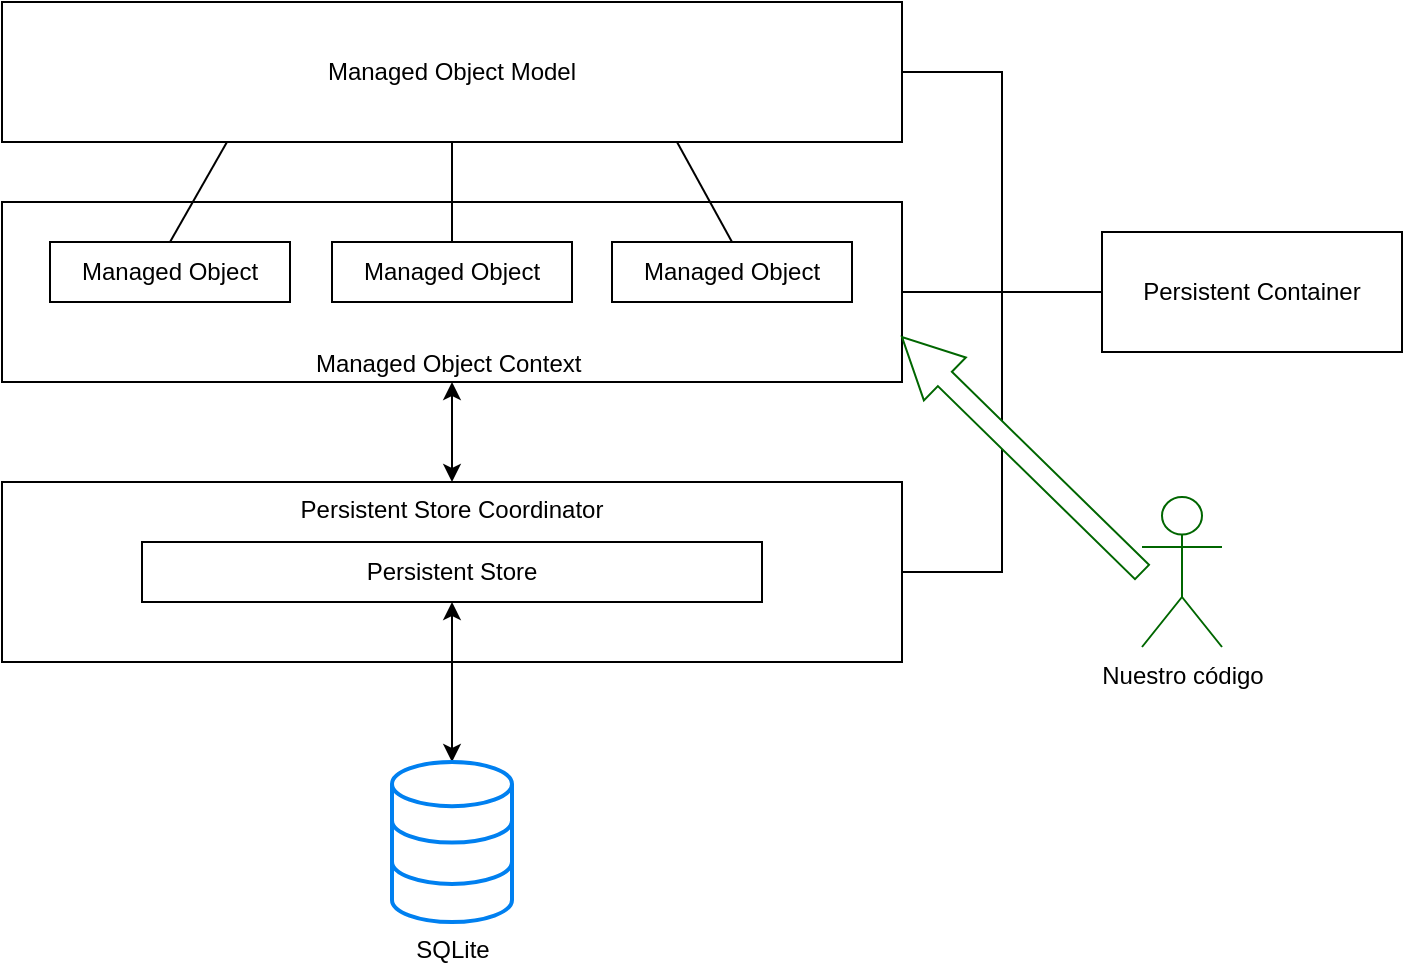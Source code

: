 <mxfile version="12.2.6" type="device" pages="1"><diagram id="ijq8VckMw_3wjNzTHz9i" name="Page-1"><mxGraphModel dx="932" dy="543" grid="1" gridSize="10" guides="1" tooltips="1" connect="1" arrows="1" fold="1" page="1" pageScale="1" pageWidth="827" pageHeight="1169" math="0" shadow="0"><root><mxCell id="0"/><mxCell id="1" parent="0"/><mxCell id="dLtZQv2-RJXUnQSYGP4M-5" value="Persistent Store Coordinator" style="rounded=0;whiteSpace=wrap;html=1;align=center;shadow=0;comic=0;labelPosition=center;verticalLabelPosition=middle;verticalAlign=top;" vertex="1" parent="1"><mxGeometry x="80" y="260" width="450" height="90" as="geometry"/></mxCell><mxCell id="dLtZQv2-RJXUnQSYGP4M-9" style="edgeStyle=none;rounded=0;orthogonalLoop=1;jettySize=auto;html=1;exitX=0.5;exitY=1;exitDx=0;exitDy=0;entryX=0.5;entryY=0;entryDx=0;entryDy=0;startArrow=classic;startFill=1;endArrow=classic;endFill=1;" edge="1" parent="1" source="dLtZQv2-RJXUnQSYGP4M-4" target="dLtZQv2-RJXUnQSYGP4M-5"><mxGeometry relative="1" as="geometry"/></mxCell><mxCell id="dLtZQv2-RJXUnQSYGP4M-4" value="Managed Object Context&amp;nbsp;" style="rounded=0;whiteSpace=wrap;html=1;align=center;shadow=0;comic=0;labelPosition=center;verticalLabelPosition=middle;verticalAlign=bottom;" vertex="1" parent="1"><mxGeometry x="80" y="120" width="450" height="90" as="geometry"/></mxCell><mxCell id="dLtZQv2-RJXUnQSYGP4M-1" value="Managed Object" style="rounded=0;whiteSpace=wrap;html=1;" vertex="1" parent="1"><mxGeometry x="104" y="140" width="120" height="30" as="geometry"/></mxCell><mxCell id="dLtZQv2-RJXUnQSYGP4M-2" value="Managed Object" style="rounded=0;whiteSpace=wrap;html=1;" vertex="1" parent="1"><mxGeometry x="245" y="140" width="120" height="30" as="geometry"/></mxCell><mxCell id="dLtZQv2-RJXUnQSYGP4M-3" value="Managed Object" style="rounded=0;whiteSpace=wrap;html=1;" vertex="1" parent="1"><mxGeometry x="385" y="140" width="120" height="30" as="geometry"/></mxCell><mxCell id="dLtZQv2-RJXUnQSYGP4M-8" style="edgeStyle=none;rounded=0;orthogonalLoop=1;jettySize=auto;html=1;exitX=0.5;exitY=1;exitDx=0;exitDy=0;endArrow=classic;endFill=1;startArrow=classic;startFill=1;" edge="1" parent="1" source="dLtZQv2-RJXUnQSYGP4M-6" target="dLtZQv2-RJXUnQSYGP4M-7"><mxGeometry relative="1" as="geometry"/></mxCell><mxCell id="dLtZQv2-RJXUnQSYGP4M-6" value="Persistent Store" style="rounded=0;whiteSpace=wrap;html=1;" vertex="1" parent="1"><mxGeometry x="150" y="290" width="310" height="30" as="geometry"/></mxCell><mxCell id="dLtZQv2-RJXUnQSYGP4M-7" value="SQLite" style="html=1;verticalLabelPosition=bottom;align=center;labelBackgroundColor=#ffffff;verticalAlign=top;strokeWidth=2;strokeColor=#0080F0;shadow=0;dashed=0;shape=mxgraph.ios7.icons.data;comic=0;" vertex="1" parent="1"><mxGeometry x="275" y="400" width="60" height="80" as="geometry"/></mxCell><mxCell id="dLtZQv2-RJXUnQSYGP4M-12" style="edgeStyle=orthogonalEdgeStyle;rounded=0;orthogonalLoop=1;jettySize=auto;html=1;entryX=1;entryY=0.5;entryDx=0;entryDy=0;startArrow=none;startFill=0;endArrow=none;endFill=0;" edge="1" parent="1" source="dLtZQv2-RJXUnQSYGP4M-11" target="dLtZQv2-RJXUnQSYGP4M-4"><mxGeometry relative="1" as="geometry"/></mxCell><mxCell id="dLtZQv2-RJXUnQSYGP4M-14" style="edgeStyle=orthogonalEdgeStyle;rounded=0;orthogonalLoop=1;jettySize=auto;html=1;entryX=1;entryY=0.5;entryDx=0;entryDy=0;startArrow=none;startFill=0;endArrow=none;endFill=0;" edge="1" parent="1" source="dLtZQv2-RJXUnQSYGP4M-11" target="dLtZQv2-RJXUnQSYGP4M-5"><mxGeometry relative="1" as="geometry"/></mxCell><mxCell id="dLtZQv2-RJXUnQSYGP4M-11" value="Persistent Container" style="rounded=0;whiteSpace=wrap;html=1;shadow=0;comic=0;" vertex="1" parent="1"><mxGeometry x="630" y="135" width="150" height="60" as="geometry"/></mxCell><mxCell id="dLtZQv2-RJXUnQSYGP4M-16" style="rounded=0;orthogonalLoop=1;jettySize=auto;html=1;startArrow=none;startFill=0;endArrow=none;endFill=0;entryX=0.5;entryY=0;entryDx=0;entryDy=0;exitX=0.25;exitY=1;exitDx=0;exitDy=0;" edge="1" parent="1" source="dLtZQv2-RJXUnQSYGP4M-15" target="dLtZQv2-RJXUnQSYGP4M-1"><mxGeometry relative="1" as="geometry"/></mxCell><mxCell id="dLtZQv2-RJXUnQSYGP4M-17" style="rounded=0;orthogonalLoop=1;jettySize=auto;html=1;exitX=0.5;exitY=1;exitDx=0;exitDy=0;startArrow=none;startFill=0;endArrow=none;endFill=0;" edge="1" parent="1" source="dLtZQv2-RJXUnQSYGP4M-15" target="dLtZQv2-RJXUnQSYGP4M-2"><mxGeometry relative="1" as="geometry"/></mxCell><mxCell id="dLtZQv2-RJXUnQSYGP4M-18" style="edgeStyle=none;rounded=0;orthogonalLoop=1;jettySize=auto;html=1;exitX=0.75;exitY=1;exitDx=0;exitDy=0;entryX=0.5;entryY=0;entryDx=0;entryDy=0;startArrow=none;startFill=0;endArrow=none;endFill=0;" edge="1" parent="1" source="dLtZQv2-RJXUnQSYGP4M-15" target="dLtZQv2-RJXUnQSYGP4M-3"><mxGeometry relative="1" as="geometry"/></mxCell><mxCell id="dLtZQv2-RJXUnQSYGP4M-19" style="edgeStyle=orthogonalEdgeStyle;rounded=0;orthogonalLoop=1;jettySize=auto;html=1;entryX=0;entryY=0.5;entryDx=0;entryDy=0;startArrow=none;startFill=0;endArrow=none;endFill=0;" edge="1" parent="1" source="dLtZQv2-RJXUnQSYGP4M-15" target="dLtZQv2-RJXUnQSYGP4M-11"><mxGeometry relative="1" as="geometry"/></mxCell><mxCell id="dLtZQv2-RJXUnQSYGP4M-15" value="Managed Object Model" style="rounded=0;whiteSpace=wrap;html=1;shadow=0;comic=0;" vertex="1" parent="1"><mxGeometry x="80" y="20" width="450" height="70" as="geometry"/></mxCell><mxCell id="dLtZQv2-RJXUnQSYGP4M-20" value="Nuestro código" style="shape=umlActor;verticalLabelPosition=bottom;labelBackgroundColor=#ffffff;verticalAlign=top;html=1;outlineConnect=0;shadow=0;comic=0;fillColor=none;strokeColor=#006600;" vertex="1" parent="1"><mxGeometry x="650" y="267.5" width="40" height="75" as="geometry"/></mxCell><mxCell id="dLtZQv2-RJXUnQSYGP4M-21" style="edgeStyle=orthogonalEdgeStyle;rounded=0;orthogonalLoop=1;jettySize=auto;html=1;entryX=1;entryY=0.75;entryDx=0;entryDy=0;startArrow=none;startFill=0;endArrow=none;endFill=0;shape=arrow;shadow=0;fillColor=#FFFFFF;endSize=1;startSize=2;strokeColor=#006600;targetPerimeterSpacing=2;gradientColor=none;" edge="1" parent="1" source="dLtZQv2-RJXUnQSYGP4M-20" target="dLtZQv2-RJXUnQSYGP4M-4"><mxGeometry relative="1" as="geometry"><Array as="points"><mxPoint x="600" y="305"/><mxPoint x="600" y="190"/><mxPoint x="530" y="190"/></Array></mxGeometry></mxCell></root></mxGraphModel></diagram></mxfile>